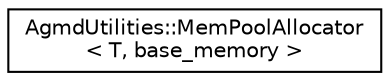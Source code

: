 digraph "Graphical Class Hierarchy"
{
  edge [fontname="Helvetica",fontsize="10",labelfontname="Helvetica",labelfontsize="10"];
  node [fontname="Helvetica",fontsize="10",shape=record];
  rankdir="LR";
  Node1 [label="AgmdUtilities::MemPoolAllocator\l\< T, base_memory \>",height=0.2,width=0.4,color="black", fillcolor="white", style="filled",URL="$class_agmd_utilities_1_1_mem_pool_allocator.html"];
}
